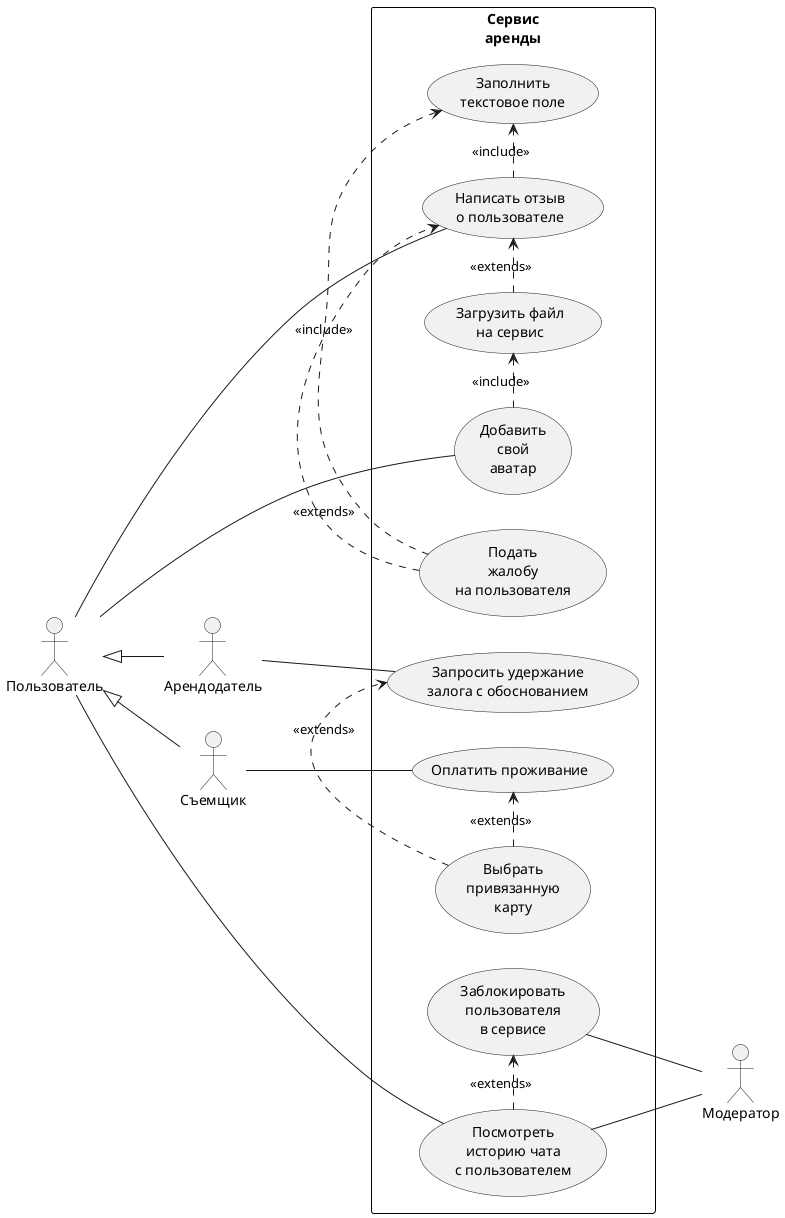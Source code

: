 @startuml

left to right direction

skinparam rectangle {
BorderColor black
}

:Арендодатель: as Landlord
:Съемщик: as Remover
:Модератор: as Moderator
:Пользователь: as User

rectangle  Сервис\nаренды {
usecase (Заблокировать\nпользователя\nв сервисе) as BlockUser
usecase (Выбрать\nпривязанную\nкарту) as ChooseCard
usecase (Добавить\nсвой\nаватар) as AddAvatar
usecase (Подать\nжалобу\nна пользователя) as CreateAbuse
usecase (Посмотреть\nисторию чата\nс пользователем) as SeeChatStory
usecase (Заполнить\nтекстовое поле) as FillTextInput
usecase (Написать отзыв\nо пользователе) as WriteRewiewUser
usecase (Запросить удержание\nзалога с обоснованием) as RequestDeposit
usecase (Оплатить проживание) as PayLiving
usecase (Загрузить файл\nна сервис) as UploadFile
}

User <|-- Remover
User <|-- Landlord

User -left- AddAvatar
User -- WriteRewiewUser
User -- SeeChatStory

Remover -- PayLiving
ChooseCard .> PayLiving : <<extends>>
ChooseCard .> RequestDeposit : <<extends>>

Landlord -- RequestDeposit

BlockUser -- Moderator
SeeChatStory -- Moderator

CreateAbuse .> WriteRewiewUser : <<extends>>

WriteRewiewUser .> FillTextInput : <<include>>
CreateAbuse .> FillTextInput : <<include>>

UploadFile .> WriteRewiewUser : <<extends>>
AddAvatar .> UploadFile : <<include>>

SeeChatStory .> BlockUser : <<extends>>
@enduml
